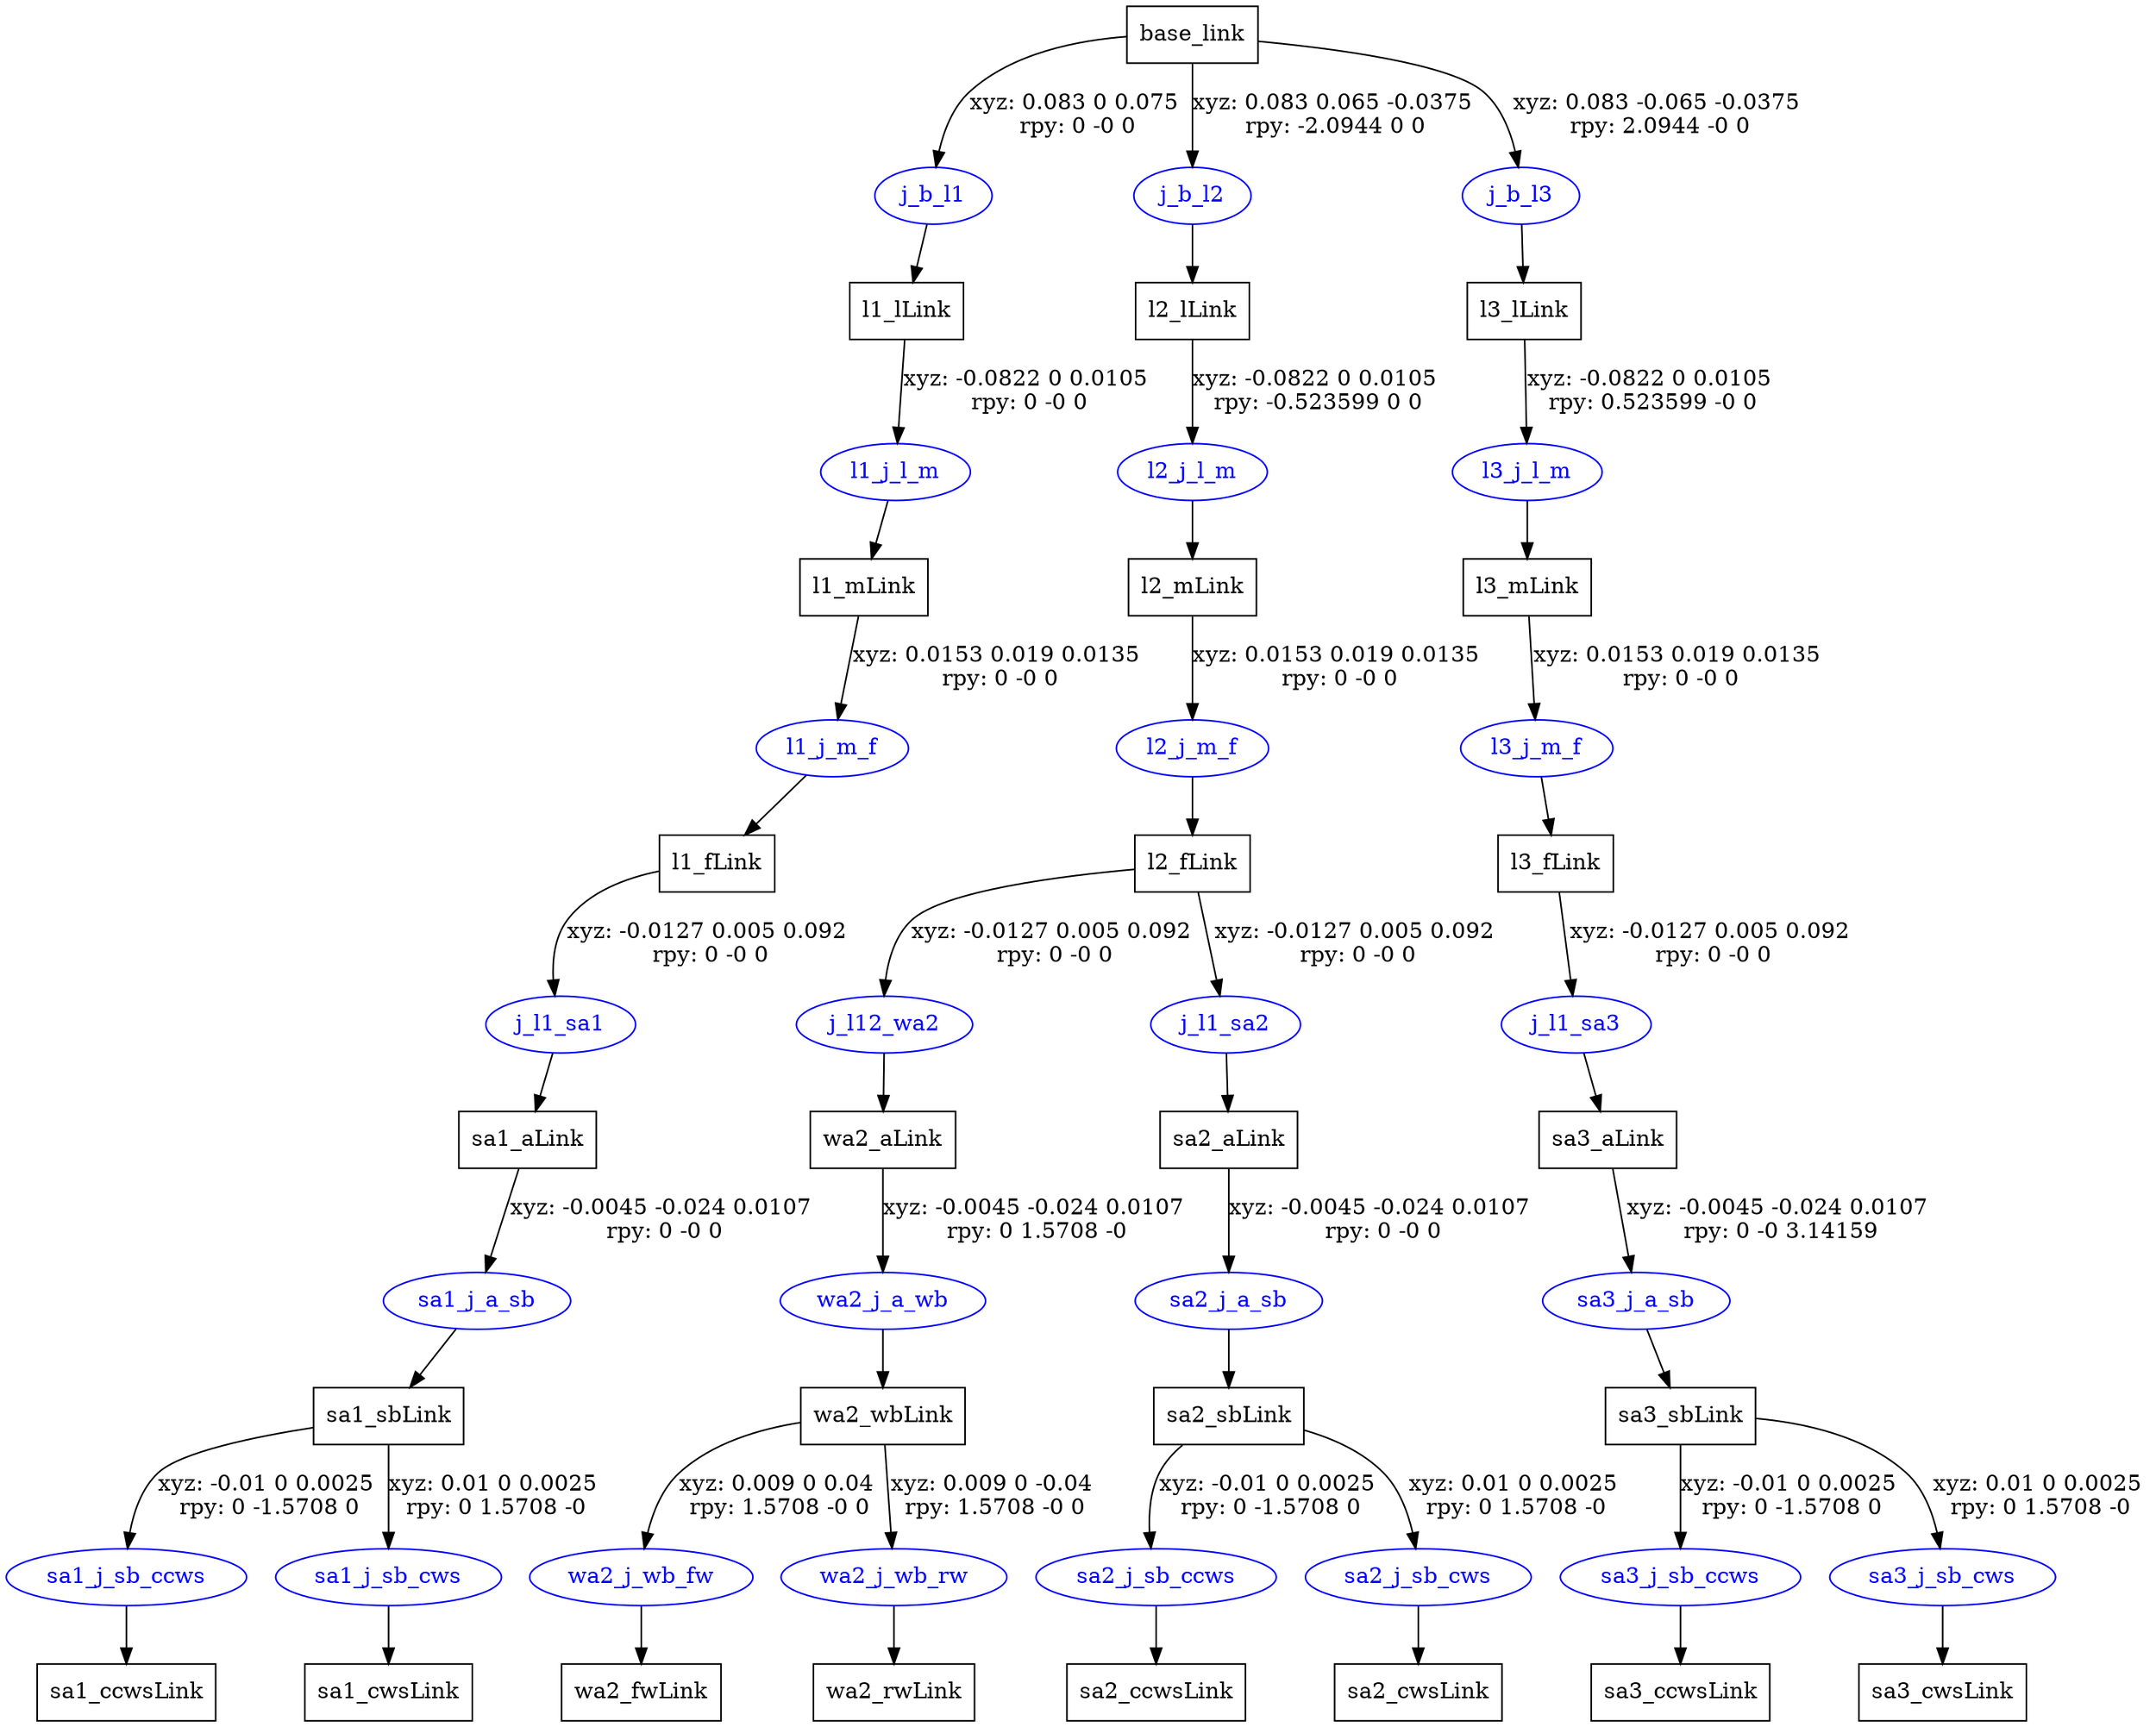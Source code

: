 digraph G {
node [shape=box];
"base_link" [label="base_link"];
"l1_lLink" [label="l1_lLink"];
"l1_mLink" [label="l1_mLink"];
"l1_fLink" [label="l1_fLink"];
"sa1_aLink" [label="sa1_aLink"];
"sa1_sbLink" [label="sa1_sbLink"];
"sa1_ccwsLink" [label="sa1_ccwsLink"];
"sa1_cwsLink" [label="sa1_cwsLink"];
"l2_lLink" [label="l2_lLink"];
"l2_mLink" [label="l2_mLink"];
"l2_fLink" [label="l2_fLink"];
"wa2_aLink" [label="wa2_aLink"];
"wa2_wbLink" [label="wa2_wbLink"];
"wa2_fwLink" [label="wa2_fwLink"];
"wa2_rwLink" [label="wa2_rwLink"];
"sa2_aLink" [label="sa2_aLink"];
"sa2_sbLink" [label="sa2_sbLink"];
"sa2_ccwsLink" [label="sa2_ccwsLink"];
"sa2_cwsLink" [label="sa2_cwsLink"];
"l3_lLink" [label="l3_lLink"];
"l3_mLink" [label="l3_mLink"];
"l3_fLink" [label="l3_fLink"];
"sa3_aLink" [label="sa3_aLink"];
"sa3_sbLink" [label="sa3_sbLink"];
"sa3_ccwsLink" [label="sa3_ccwsLink"];
"sa3_cwsLink" [label="sa3_cwsLink"];
node [shape=ellipse, color=blue, fontcolor=blue];
"base_link" -> "j_b_l1" [label="xyz: 0.083 0 0.075 \nrpy: 0 -0 0"]
"j_b_l1" -> "l1_lLink"
"l1_lLink" -> "l1_j_l_m" [label="xyz: -0.0822 0 0.0105 \nrpy: 0 -0 0"]
"l1_j_l_m" -> "l1_mLink"
"l1_mLink" -> "l1_j_m_f" [label="xyz: 0.0153 0.019 0.0135 \nrpy: 0 -0 0"]
"l1_j_m_f" -> "l1_fLink"
"l1_fLink" -> "j_l1_sa1" [label="xyz: -0.0127 0.005 0.092 \nrpy: 0 -0 0"]
"j_l1_sa1" -> "sa1_aLink"
"sa1_aLink" -> "sa1_j_a_sb" [label="xyz: -0.0045 -0.024 0.0107 \nrpy: 0 -0 0"]
"sa1_j_a_sb" -> "sa1_sbLink"
"sa1_sbLink" -> "sa1_j_sb_ccws" [label="xyz: -0.01 0 0.0025 \nrpy: 0 -1.5708 0"]
"sa1_j_sb_ccws" -> "sa1_ccwsLink"
"sa1_sbLink" -> "sa1_j_sb_cws" [label="xyz: 0.01 0 0.0025 \nrpy: 0 1.5708 -0"]
"sa1_j_sb_cws" -> "sa1_cwsLink"
"base_link" -> "j_b_l2" [label="xyz: 0.083 0.065 -0.0375 \nrpy: -2.0944 0 0"]
"j_b_l2" -> "l2_lLink"
"l2_lLink" -> "l2_j_l_m" [label="xyz: -0.0822 0 0.0105 \nrpy: -0.523599 0 0"]
"l2_j_l_m" -> "l2_mLink"
"l2_mLink" -> "l2_j_m_f" [label="xyz: 0.0153 0.019 0.0135 \nrpy: 0 -0 0"]
"l2_j_m_f" -> "l2_fLink"
"l2_fLink" -> "j_l12_wa2" [label="xyz: -0.0127 0.005 0.092 \nrpy: 0 -0 0"]
"j_l12_wa2" -> "wa2_aLink"
"wa2_aLink" -> "wa2_j_a_wb" [label="xyz: -0.0045 -0.024 0.0107 \nrpy: 0 1.5708 -0"]
"wa2_j_a_wb" -> "wa2_wbLink"
"wa2_wbLink" -> "wa2_j_wb_fw" [label="xyz: 0.009 0 0.04 \nrpy: 1.5708 -0 0"]
"wa2_j_wb_fw" -> "wa2_fwLink"
"wa2_wbLink" -> "wa2_j_wb_rw" [label="xyz: 0.009 0 -0.04 \nrpy: 1.5708 -0 0"]
"wa2_j_wb_rw" -> "wa2_rwLink"
"l2_fLink" -> "j_l1_sa2" [label="xyz: -0.0127 0.005 0.092 \nrpy: 0 -0 0"]
"j_l1_sa2" -> "sa2_aLink"
"sa2_aLink" -> "sa2_j_a_sb" [label="xyz: -0.0045 -0.024 0.0107 \nrpy: 0 -0 0"]
"sa2_j_a_sb" -> "sa2_sbLink"
"sa2_sbLink" -> "sa2_j_sb_ccws" [label="xyz: -0.01 0 0.0025 \nrpy: 0 -1.5708 0"]
"sa2_j_sb_ccws" -> "sa2_ccwsLink"
"sa2_sbLink" -> "sa2_j_sb_cws" [label="xyz: 0.01 0 0.0025 \nrpy: 0 1.5708 -0"]
"sa2_j_sb_cws" -> "sa2_cwsLink"
"base_link" -> "j_b_l3" [label="xyz: 0.083 -0.065 -0.0375 \nrpy: 2.0944 -0 0"]
"j_b_l3" -> "l3_lLink"
"l3_lLink" -> "l3_j_l_m" [label="xyz: -0.0822 0 0.0105 \nrpy: 0.523599 -0 0"]
"l3_j_l_m" -> "l3_mLink"
"l3_mLink" -> "l3_j_m_f" [label="xyz: 0.0153 0.019 0.0135 \nrpy: 0 -0 0"]
"l3_j_m_f" -> "l3_fLink"
"l3_fLink" -> "j_l1_sa3" [label="xyz: -0.0127 0.005 0.092 \nrpy: 0 -0 0"]
"j_l1_sa3" -> "sa3_aLink"
"sa3_aLink" -> "sa3_j_a_sb" [label="xyz: -0.0045 -0.024 0.0107 \nrpy: 0 -0 3.14159"]
"sa3_j_a_sb" -> "sa3_sbLink"
"sa3_sbLink" -> "sa3_j_sb_ccws" [label="xyz: -0.01 0 0.0025 \nrpy: 0 -1.5708 0"]
"sa3_j_sb_ccws" -> "sa3_ccwsLink"
"sa3_sbLink" -> "sa3_j_sb_cws" [label="xyz: 0.01 0 0.0025 \nrpy: 0 1.5708 -0"]
"sa3_j_sb_cws" -> "sa3_cwsLink"
}
